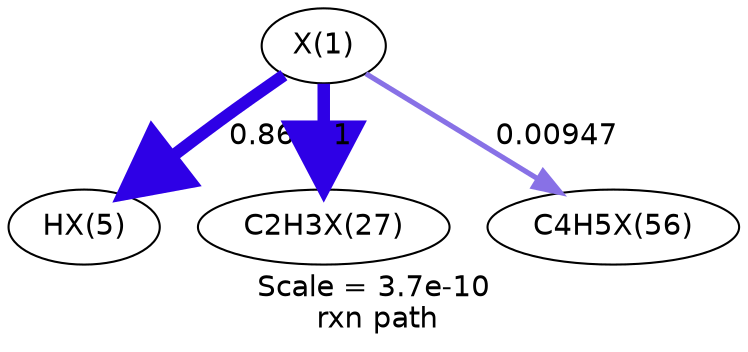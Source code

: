 digraph reaction_paths {
center=1;
s34 -> s35[fontname="Helvetica", style="setlinewidth(5.89)", arrowsize=2.94, color="0.7, 1.36, 0.9"
, label=" 0.863"];
s34 -> s36[fontname="Helvetica", style="setlinewidth(6)", arrowsize=3, color="0.7, 1.5, 0.9"
, label=" 1"];
s34 -> s47[fontname="Helvetica", style="setlinewidth(2.48)", arrowsize=1.24, color="0.7, 0.509, 0.9"
, label=" 0.00947"];
s34 [ fontname="Helvetica", label="X(1)"];
s35 [ fontname="Helvetica", label="HX(5)"];
s36 [ fontname="Helvetica", label="C2H3X(27)"];
s47 [ fontname="Helvetica", label="C4H5X(56)"];
 label = "Scale = 3.7e-10\l rxn path";
 fontname = "Helvetica";
}
